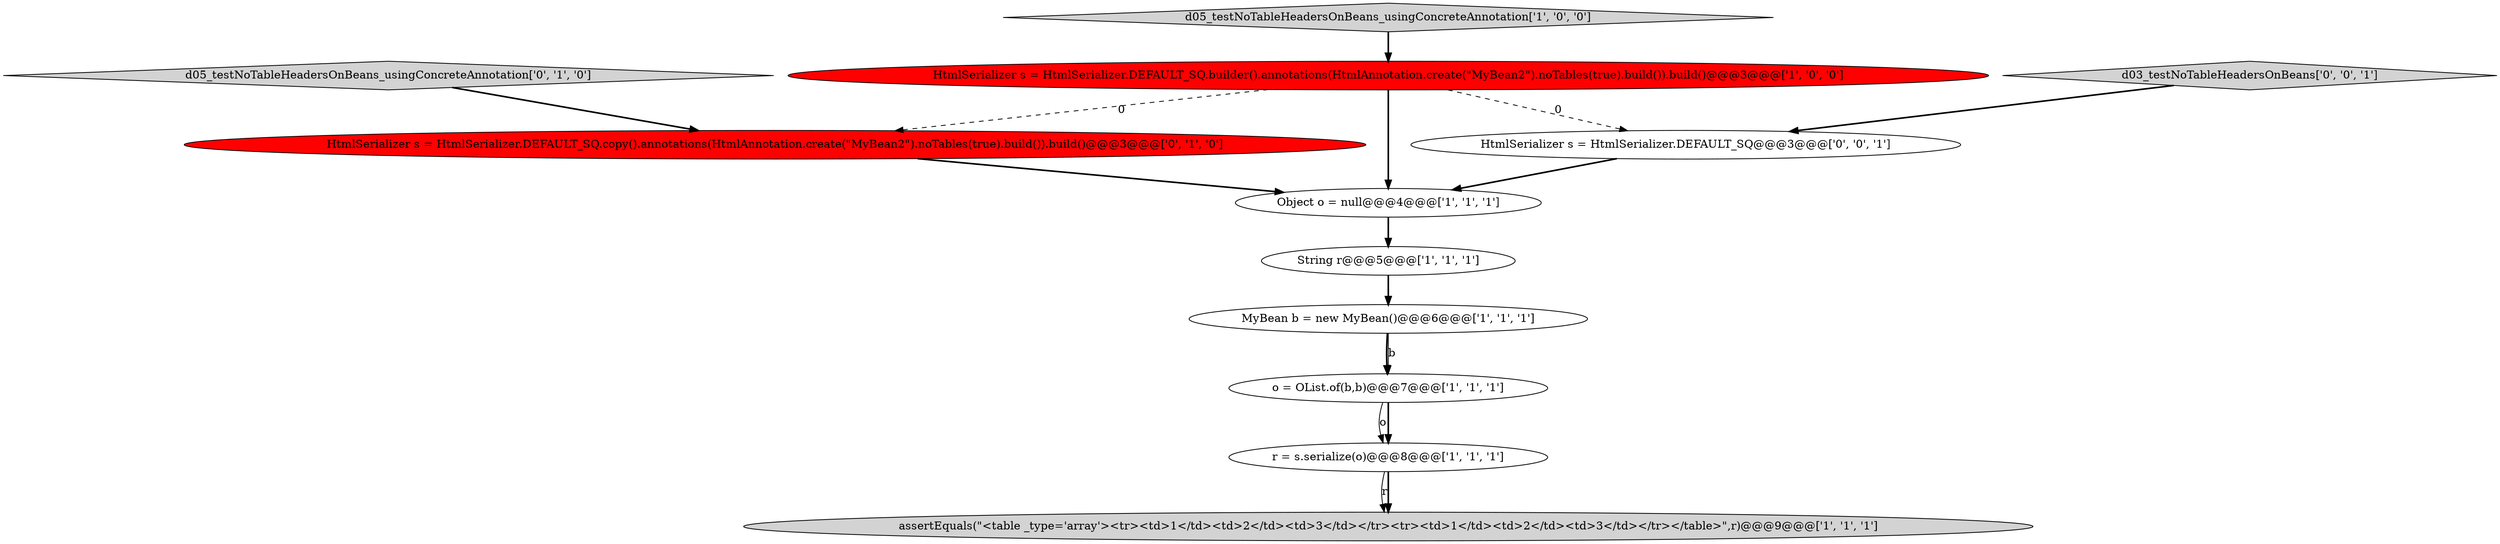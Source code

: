 digraph {
4 [style = filled, label = "r = s.serialize(o)@@@8@@@['1', '1', '1']", fillcolor = white, shape = ellipse image = "AAA0AAABBB1BBB"];
10 [style = filled, label = "d03_testNoTableHeadersOnBeans['0', '0', '1']", fillcolor = lightgray, shape = diamond image = "AAA0AAABBB3BBB"];
0 [style = filled, label = "HtmlSerializer s = HtmlSerializer.DEFAULT_SQ.builder().annotations(HtmlAnnotation.create(\"MyBean2\").noTables(true).build()).build()@@@3@@@['1', '0', '0']", fillcolor = red, shape = ellipse image = "AAA1AAABBB1BBB"];
7 [style = filled, label = "MyBean b = new MyBean()@@@6@@@['1', '1', '1']", fillcolor = white, shape = ellipse image = "AAA0AAABBB1BBB"];
5 [style = filled, label = "assertEquals(\"<table _type='array'><tr><td>1</td><td>2</td><td>3</td></tr><tr><td>1</td><td>2</td><td>3</td></tr></table>\",r)@@@9@@@['1', '1', '1']", fillcolor = lightgray, shape = ellipse image = "AAA0AAABBB1BBB"];
2 [style = filled, label = "o = OList.of(b,b)@@@7@@@['1', '1', '1']", fillcolor = white, shape = ellipse image = "AAA0AAABBB1BBB"];
1 [style = filled, label = "Object o = null@@@4@@@['1', '1', '1']", fillcolor = white, shape = ellipse image = "AAA0AAABBB1BBB"];
3 [style = filled, label = "d05_testNoTableHeadersOnBeans_usingConcreteAnnotation['1', '0', '0']", fillcolor = lightgray, shape = diamond image = "AAA0AAABBB1BBB"];
8 [style = filled, label = "d05_testNoTableHeadersOnBeans_usingConcreteAnnotation['0', '1', '0']", fillcolor = lightgray, shape = diamond image = "AAA0AAABBB2BBB"];
9 [style = filled, label = "HtmlSerializer s = HtmlSerializer.DEFAULT_SQ.copy().annotations(HtmlAnnotation.create(\"MyBean2\").noTables(true).build()).build()@@@3@@@['0', '1', '0']", fillcolor = red, shape = ellipse image = "AAA1AAABBB2BBB"];
11 [style = filled, label = "HtmlSerializer s = HtmlSerializer.DEFAULT_SQ@@@3@@@['0', '0', '1']", fillcolor = white, shape = ellipse image = "AAA0AAABBB3BBB"];
6 [style = filled, label = "String r@@@5@@@['1', '1', '1']", fillcolor = white, shape = ellipse image = "AAA0AAABBB1BBB"];
0->11 [style = dashed, label="0"];
1->6 [style = bold, label=""];
0->9 [style = dashed, label="0"];
6->7 [style = bold, label=""];
9->1 [style = bold, label=""];
2->4 [style = solid, label="o"];
4->5 [style = solid, label="r"];
2->4 [style = bold, label=""];
7->2 [style = bold, label=""];
0->1 [style = bold, label=""];
4->5 [style = bold, label=""];
11->1 [style = bold, label=""];
7->2 [style = solid, label="b"];
3->0 [style = bold, label=""];
8->9 [style = bold, label=""];
10->11 [style = bold, label=""];
}
